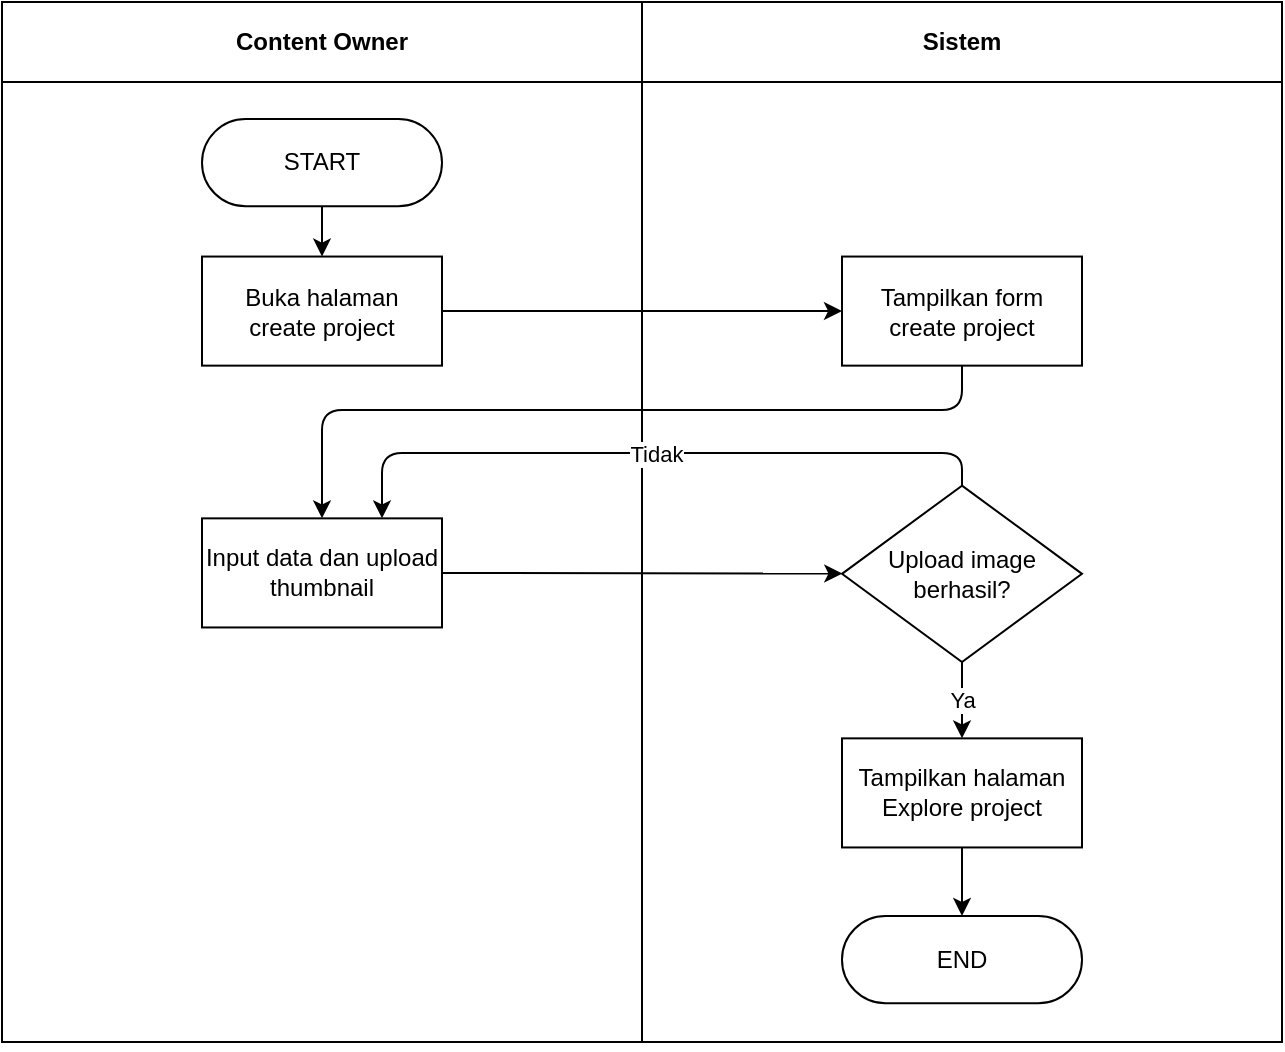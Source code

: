 <mxfile version="14.5.3" type="onedrive"><diagram id="a23M1rXB4qCNIl3mvdxG" name="Page-1"><mxGraphModel dx="1038" dy="575" grid="1" gridSize="10" guides="1" tooltips="1" connect="1" arrows="1" fold="1" page="1" pageScale="1" pageWidth="850" pageHeight="1100" math="0" shadow="0"><root><mxCell id="0"/><mxCell id="1" parent="0"/><mxCell id="GT3woq2-F7suwN0bNF2A-1" value="Content Owner" style="rounded=0;whiteSpace=wrap;html=1;fontStyle=1" parent="1" vertex="1"><mxGeometry x="40" y="80" width="320" height="40" as="geometry"/></mxCell><mxCell id="GT3woq2-F7suwN0bNF2A-3" value="Sistem" style="rounded=0;whiteSpace=wrap;html=1;fontStyle=1" parent="1" vertex="1"><mxGeometry x="360" y="80" width="320" height="40" as="geometry"/></mxCell><mxCell id="M6yjCoXnOMiM3QbK2FVK-3" value="" style="group" parent="1" vertex="1" connectable="0"><mxGeometry x="40" y="120" width="640" height="483.632" as="geometry"/></mxCell><mxCell id="M6yjCoXnOMiM3QbK2FVK-1" value="" style="rounded=0;whiteSpace=wrap;html=1;fontStyle=1" parent="M6yjCoXnOMiM3QbK2FVK-3" vertex="1"><mxGeometry width="320" height="480.0" as="geometry"/></mxCell><mxCell id="M6yjCoXnOMiM3QbK2FVK-2" value="" style="rounded=0;whiteSpace=wrap;html=1;fontStyle=1" parent="M6yjCoXnOMiM3QbK2FVK-3" vertex="1"><mxGeometry x="320" width="320" height="480.0" as="geometry"/></mxCell><mxCell id="M6yjCoXnOMiM3QbK2FVK-4" value="START" style="rounded=1;whiteSpace=wrap;html=1;arcSize=50;" parent="M6yjCoXnOMiM3QbK2FVK-3" vertex="1"><mxGeometry x="100" y="18.545" width="120" height="43.636" as="geometry"/></mxCell><mxCell id="M6yjCoXnOMiM3QbK2FVK-5" value="Buka halaman&lt;div&gt;create project&lt;br&gt;&lt;/div&gt;" style="rounded=0;whiteSpace=wrap;html=1;" parent="M6yjCoXnOMiM3QbK2FVK-3" vertex="1"><mxGeometry x="100" y="87.273" width="120" height="54.545" as="geometry"/></mxCell><mxCell id="M6yjCoXnOMiM3QbK2FVK-6" value="" style="endArrow=classic;html=1;exitX=0.5;exitY=1;exitDx=0;exitDy=0;" parent="M6yjCoXnOMiM3QbK2FVK-3" source="M6yjCoXnOMiM3QbK2FVK-4" target="M6yjCoXnOMiM3QbK2FVK-5" edge="1"><mxGeometry width="50" height="50" relative="1" as="geometry"><mxPoint x="360" y="204.0" as="sourcePoint"/><mxPoint x="410" y="149.455" as="targetPoint"/></mxGeometry></mxCell><mxCell id="M6yjCoXnOMiM3QbK2FVK-7" value="Tampilkan form&lt;div&gt;create project&lt;br&gt;&lt;/div&gt;" style="rounded=0;whiteSpace=wrap;html=1;" parent="M6yjCoXnOMiM3QbK2FVK-3" vertex="1"><mxGeometry x="420" y="87.273" width="120" height="54.545" as="geometry"/></mxCell><mxCell id="M6yjCoXnOMiM3QbK2FVK-8" value="Input data dan upload thumbnail" style="rounded=0;whiteSpace=wrap;html=1;" parent="M6yjCoXnOMiM3QbK2FVK-3" vertex="1"><mxGeometry x="100" y="218.182" width="120" height="54.545" as="geometry"/></mxCell><mxCell id="M6yjCoXnOMiM3QbK2FVK-9" value="" style="endArrow=classic;html=1;" parent="M6yjCoXnOMiM3QbK2FVK-3" source="M6yjCoXnOMiM3QbK2FVK-5" target="M6yjCoXnOMiM3QbK2FVK-7" edge="1"><mxGeometry width="50" height="50" relative="1" as="geometry"><mxPoint x="360" y="196.364" as="sourcePoint"/><mxPoint x="410" y="141.818" as="targetPoint"/></mxGeometry></mxCell><mxCell id="M6yjCoXnOMiM3QbK2FVK-10" value="" style="endArrow=classic;html=1;entryX=0.5;entryY=0;entryDx=0;entryDy=0;edgeStyle=orthogonalEdgeStyle;exitX=0.5;exitY=1;exitDx=0;exitDy=0;" parent="M6yjCoXnOMiM3QbK2FVK-3" target="M6yjCoXnOMiM3QbK2FVK-8" edge="1" source="M6yjCoXnOMiM3QbK2FVK-7"><mxGeometry width="50" height="50" relative="1" as="geometry"><mxPoint x="480" y="152.727" as="sourcePoint"/><mxPoint x="410" y="130.909" as="targetPoint"/><Array as="points"><mxPoint x="480" y="164"/><mxPoint x="160" y="164"/></Array></mxGeometry></mxCell><mxCell id="M6yjCoXnOMiM3QbK2FVK-11" value="Upload image berhasil?" style="rhombus;whiteSpace=wrap;html=1;" parent="M6yjCoXnOMiM3QbK2FVK-3" vertex="1"><mxGeometry x="420" y="201.82" width="120" height="88.18" as="geometry"/></mxCell><mxCell id="M6yjCoXnOMiM3QbK2FVK-12" value="" style="endArrow=classic;html=1;exitX=1;exitY=0.5;exitDx=0;exitDy=0;" parent="M6yjCoXnOMiM3QbK2FVK-3" source="M6yjCoXnOMiM3QbK2FVK-8" target="M6yjCoXnOMiM3QbK2FVK-11" edge="1"><mxGeometry width="50" height="50" relative="1" as="geometry"><mxPoint x="360" y="163.636" as="sourcePoint"/><mxPoint x="410" y="109.091" as="targetPoint"/></mxGeometry></mxCell><mxCell id="M6yjCoXnOMiM3QbK2FVK-13" value="" style="endArrow=classic;html=1;exitX=0.5;exitY=0;exitDx=0;exitDy=0;entryX=0.75;entryY=0;entryDx=0;entryDy=0;edgeStyle=orthogonalEdgeStyle;" parent="M6yjCoXnOMiM3QbK2FVK-3" source="M6yjCoXnOMiM3QbK2FVK-11" target="M6yjCoXnOMiM3QbK2FVK-8" edge="1"><mxGeometry relative="1" as="geometry"><mxPoint x="330" y="130.909" as="sourcePoint"/><mxPoint x="430" y="130.909" as="targetPoint"/><Array as="points"><mxPoint x="480" y="185.455"/><mxPoint x="190" y="185.455"/></Array></mxGeometry></mxCell><mxCell id="M6yjCoXnOMiM3QbK2FVK-14" value="Tidak" style="edgeLabel;resizable=0;html=1;align=center;verticalAlign=middle;" parent="M6yjCoXnOMiM3QbK2FVK-13" connectable="0" vertex="1"><mxGeometry relative="1" as="geometry"/></mxCell><mxCell id="M6yjCoXnOMiM3QbK2FVK-15" value="Tampilkan halaman&lt;div&gt;Explore project&lt;br&gt;&lt;/div&gt;" style="rounded=0;whiteSpace=wrap;html=1;" parent="M6yjCoXnOMiM3QbK2FVK-3" vertex="1"><mxGeometry x="420" y="328.182" width="120" height="54.545" as="geometry"/></mxCell><mxCell id="M6yjCoXnOMiM3QbK2FVK-16" value="" style="endArrow=classic;html=1;exitX=0.5;exitY=1;exitDx=0;exitDy=0;entryX=0.5;entryY=0;entryDx=0;entryDy=0;" parent="M6yjCoXnOMiM3QbK2FVK-3" source="M6yjCoXnOMiM3QbK2FVK-15" target="M6yjCoXnOMiM3QbK2FVK-19" edge="1"><mxGeometry width="50" height="50" relative="1" as="geometry"><mxPoint x="360" y="196.364" as="sourcePoint"/><mxPoint x="480" y="425.455" as="targetPoint"/></mxGeometry></mxCell><mxCell id="M6yjCoXnOMiM3QbK2FVK-17" value="" style="endArrow=classic;html=1;exitX=0.5;exitY=1;exitDx=0;exitDy=0;entryX=0.5;entryY=0;entryDx=0;entryDy=0;" parent="M6yjCoXnOMiM3QbK2FVK-3" source="M6yjCoXnOMiM3QbK2FVK-11" target="M6yjCoXnOMiM3QbK2FVK-15" edge="1"><mxGeometry relative="1" as="geometry"><mxPoint x="330" y="163.636" as="sourcePoint"/><mxPoint x="430" y="163.636" as="targetPoint"/></mxGeometry></mxCell><mxCell id="M6yjCoXnOMiM3QbK2FVK-18" value="Ya" style="edgeLabel;resizable=0;html=1;align=center;verticalAlign=middle;" parent="M6yjCoXnOMiM3QbK2FVK-17" connectable="0" vertex="1"><mxGeometry relative="1" as="geometry"/></mxCell><mxCell id="M6yjCoXnOMiM3QbK2FVK-19" value="END" style="rounded=1;whiteSpace=wrap;html=1;arcSize=50;" parent="M6yjCoXnOMiM3QbK2FVK-3" vertex="1"><mxGeometry x="420" y="416.995" width="120" height="43.636" as="geometry"/></mxCell></root></mxGraphModel></diagram></mxfile>